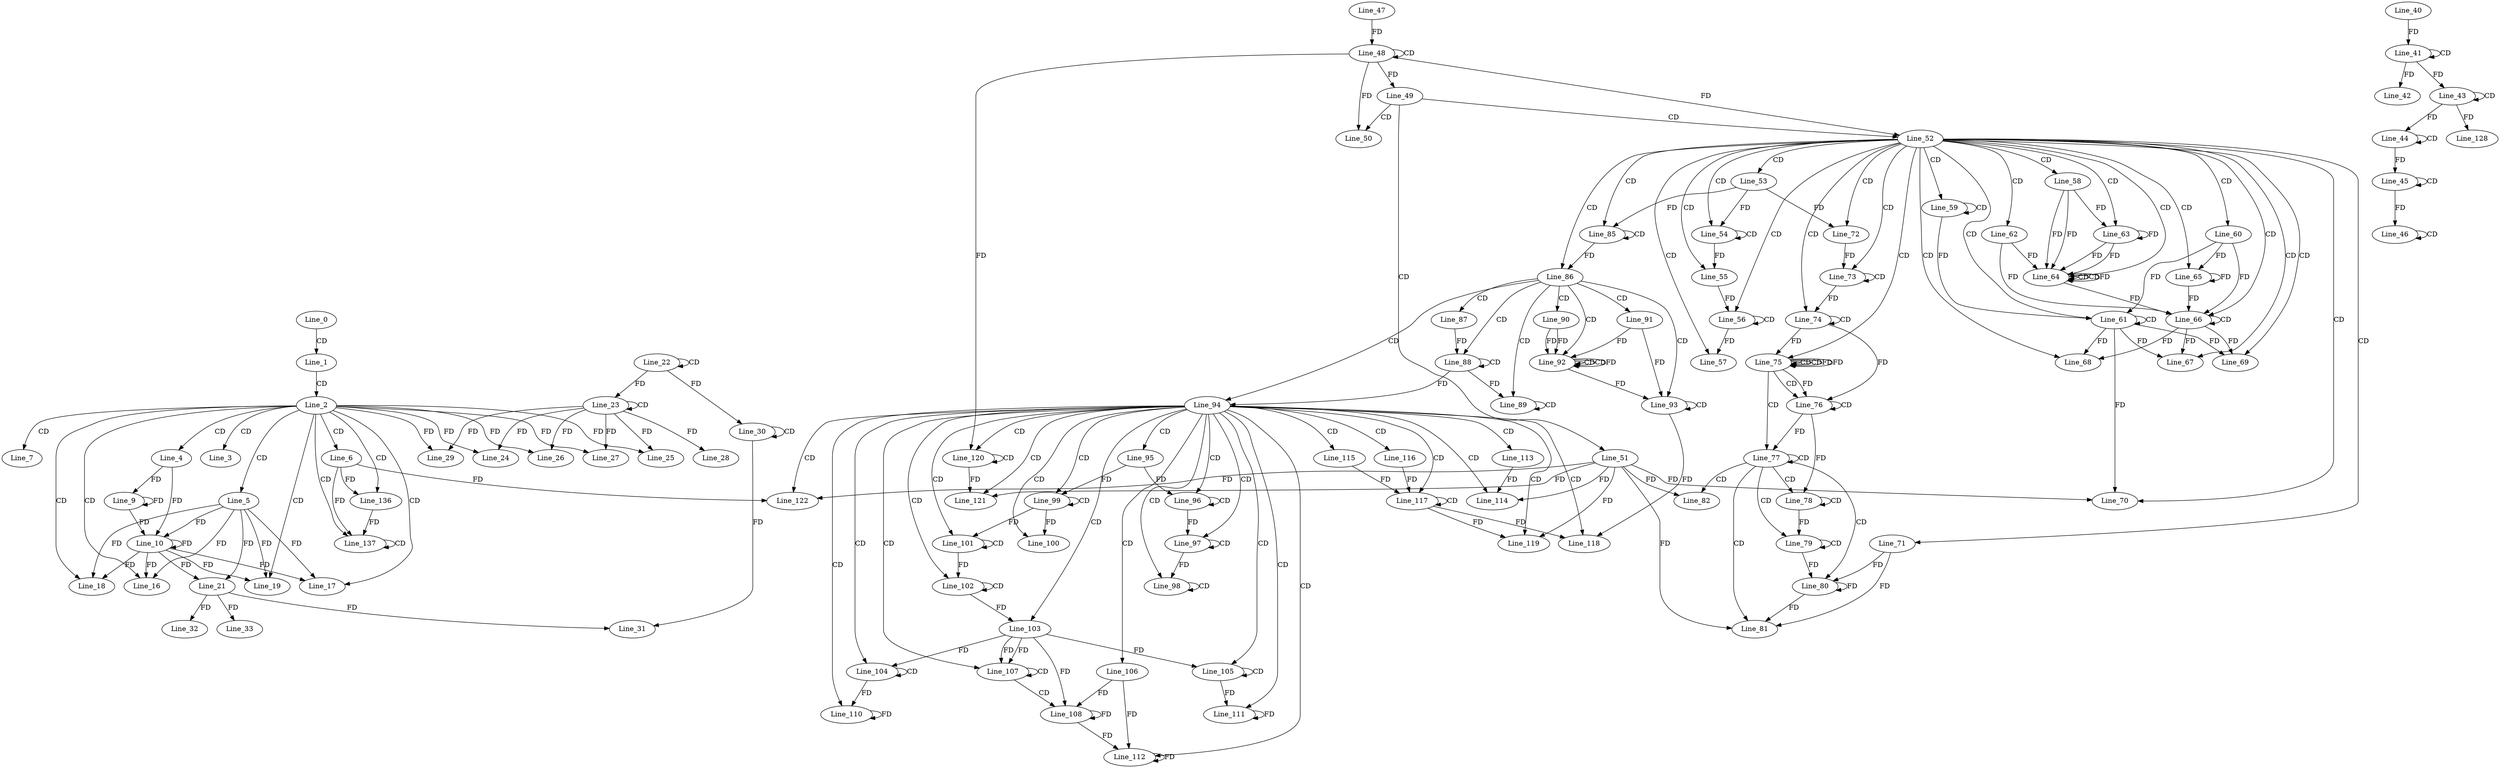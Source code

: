 digraph G {
  Line_0;
  Line_1;
  Line_2;
  Line_3;
  Line_4;
  Line_5;
  Line_6;
  Line_7;
  Line_9;
  Line_10;
  Line_10;
  Line_16;
  Line_17;
  Line_18;
  Line_19;
  Line_21;
  Line_22;
  Line_22;
  Line_23;
  Line_23;
  Line_24;
  Line_25;
  Line_26;
  Line_27;
  Line_28;
  Line_29;
  Line_30;
  Line_30;
  Line_30;
  Line_21;
  Line_31;
  Line_32;
  Line_33;
  Line_41;
  Line_41;
  Line_40;
  Line_42;
  Line_43;
  Line_43;
  Line_44;
  Line_44;
  Line_45;
  Line_45;
  Line_46;
  Line_46;
  Line_48;
  Line_48;
  Line_47;
  Line_49;
  Line_50;
  Line_50;
  Line_51;
  Line_52;
  Line_53;
  Line_54;
  Line_54;
  Line_55;
  Line_55;
  Line_56;
  Line_56;
  Line_57;
  Line_57;
  Line_58;
  Line_59;
  Line_59;
  Line_60;
  Line_61;
  Line_61;
  Line_62;
  Line_63;
  Line_64;
  Line_64;
  Line_64;
  Line_64;
  Line_65;
  Line_66;
  Line_66;
  Line_66;
  Line_66;
  Line_67;
  Line_67;
  Line_68;
  Line_68;
  Line_69;
  Line_69;
  Line_70;
  Line_71;
  Line_72;
  Line_72;
  Line_73;
  Line_73;
  Line_74;
  Line_74;
  Line_75;
  Line_75;
  Line_75;
  Line_75;
  Line_76;
  Line_76;
  Line_77;
  Line_77;
  Line_77;
  Line_78;
  Line_78;
  Line_79;
  Line_79;
  Line_80;
  Line_80;
  Line_81;
  Line_82;
  Line_85;
  Line_85;
  Line_86;
  Line_87;
  Line_88;
  Line_88;
  Line_89;
  Line_89;
  Line_90;
  Line_91;
  Line_92;
  Line_92;
  Line_92;
  Line_92;
  Line_93;
  Line_93;
  Line_94;
  Line_95;
  Line_96;
  Line_96;
  Line_97;
  Line_97;
  Line_98;
  Line_98;
  Line_99;
  Line_99;
  Line_100;
  Line_101;
  Line_101;
  Line_101;
  Line_102;
  Line_102;
  Line_103;
  Line_103;
  Line_104;
  Line_104;
  Line_104;
  Line_105;
  Line_105;
  Line_105;
  Line_106;
  Line_107;
  Line_107;
  Line_108;
  Line_108;
  Line_108;
  Line_110;
  Line_111;
  Line_112;
  Line_113;
  Line_114;
  Line_115;
  Line_116;
  Line_117;
  Line_117;
  Line_118;
  Line_119;
  Line_120;
  Line_120;
  Line_120;
  Line_121;
  Line_122;
  Line_128;
  Line_136;
  Line_136;
  Line_137;
  Line_137;
  Line_0 -> Line_1 [ label="CD" ];
  Line_1 -> Line_2 [ label="CD" ];
  Line_2 -> Line_3 [ label="CD" ];
  Line_2 -> Line_4 [ label="CD" ];
  Line_2 -> Line_5 [ label="CD" ];
  Line_2 -> Line_6 [ label="CD" ];
  Line_2 -> Line_7 [ label="CD" ];
  Line_4 -> Line_9 [ label="FD" ];
  Line_9 -> Line_9 [ label="FD" ];
  Line_5 -> Line_10 [ label="FD" ];
  Line_10 -> Line_10 [ label="FD" ];
  Line_4 -> Line_10 [ label="FD" ];
  Line_9 -> Line_10 [ label="FD" ];
  Line_2 -> Line_16 [ label="CD" ];
  Line_5 -> Line_16 [ label="FD" ];
  Line_10 -> Line_16 [ label="FD" ];
  Line_2 -> Line_17 [ label="CD" ];
  Line_5 -> Line_17 [ label="FD" ];
  Line_10 -> Line_17 [ label="FD" ];
  Line_2 -> Line_18 [ label="CD" ];
  Line_5 -> Line_18 [ label="FD" ];
  Line_10 -> Line_18 [ label="FD" ];
  Line_2 -> Line_19 [ label="CD" ];
  Line_5 -> Line_19 [ label="FD" ];
  Line_10 -> Line_19 [ label="FD" ];
  Line_5 -> Line_21 [ label="FD" ];
  Line_10 -> Line_21 [ label="FD" ];
  Line_22 -> Line_22 [ label="CD" ];
  Line_23 -> Line_23 [ label="CD" ];
  Line_22 -> Line_23 [ label="FD" ];
  Line_23 -> Line_24 [ label="FD" ];
  Line_2 -> Line_24 [ label="FD" ];
  Line_23 -> Line_25 [ label="FD" ];
  Line_2 -> Line_25 [ label="FD" ];
  Line_23 -> Line_26 [ label="FD" ];
  Line_2 -> Line_26 [ label="FD" ];
  Line_23 -> Line_27 [ label="FD" ];
  Line_2 -> Line_27 [ label="FD" ];
  Line_23 -> Line_28 [ label="FD" ];
  Line_23 -> Line_29 [ label="FD" ];
  Line_2 -> Line_29 [ label="FD" ];
  Line_30 -> Line_30 [ label="CD" ];
  Line_22 -> Line_30 [ label="FD" ];
  Line_21 -> Line_31 [ label="FD" ];
  Line_30 -> Line_31 [ label="FD" ];
  Line_21 -> Line_32 [ label="FD" ];
  Line_21 -> Line_33 [ label="FD" ];
  Line_41 -> Line_41 [ label="CD" ];
  Line_40 -> Line_41 [ label="FD" ];
  Line_41 -> Line_42 [ label="FD" ];
  Line_43 -> Line_43 [ label="CD" ];
  Line_41 -> Line_43 [ label="FD" ];
  Line_44 -> Line_44 [ label="CD" ];
  Line_43 -> Line_44 [ label="FD" ];
  Line_45 -> Line_45 [ label="CD" ];
  Line_44 -> Line_45 [ label="FD" ];
  Line_46 -> Line_46 [ label="CD" ];
  Line_45 -> Line_46 [ label="FD" ];
  Line_48 -> Line_48 [ label="CD" ];
  Line_47 -> Line_48 [ label="FD" ];
  Line_48 -> Line_49 [ label="FD" ];
  Line_49 -> Line_50 [ label="CD" ];
  Line_48 -> Line_50 [ label="FD" ];
  Line_49 -> Line_51 [ label="CD" ];
  Line_49 -> Line_52 [ label="CD" ];
  Line_48 -> Line_52 [ label="FD" ];
  Line_52 -> Line_53 [ label="CD" ];
  Line_52 -> Line_54 [ label="CD" ];
  Line_54 -> Line_54 [ label="CD" ];
  Line_53 -> Line_54 [ label="FD" ];
  Line_52 -> Line_55 [ label="CD" ];
  Line_54 -> Line_55 [ label="FD" ];
  Line_52 -> Line_56 [ label="CD" ];
  Line_56 -> Line_56 [ label="CD" ];
  Line_55 -> Line_56 [ label="FD" ];
  Line_52 -> Line_57 [ label="CD" ];
  Line_56 -> Line_57 [ label="FD" ];
  Line_52 -> Line_58 [ label="CD" ];
  Line_52 -> Line_59 [ label="CD" ];
  Line_59 -> Line_59 [ label="CD" ];
  Line_52 -> Line_60 [ label="CD" ];
  Line_52 -> Line_61 [ label="CD" ];
  Line_61 -> Line_61 [ label="CD" ];
  Line_60 -> Line_61 [ label="FD" ];
  Line_59 -> Line_61 [ label="FD" ];
  Line_52 -> Line_62 [ label="CD" ];
  Line_52 -> Line_63 [ label="CD" ];
  Line_58 -> Line_63 [ label="FD" ];
  Line_63 -> Line_63 [ label="FD" ];
  Line_52 -> Line_64 [ label="CD" ];
  Line_64 -> Line_64 [ label="CD" ];
  Line_58 -> Line_64 [ label="FD" ];
  Line_63 -> Line_64 [ label="FD" ];
  Line_64 -> Line_64 [ label="CD" ];
  Line_64 -> Line_64 [ label="FD" ];
  Line_62 -> Line_64 [ label="FD" ];
  Line_58 -> Line_64 [ label="FD" ];
  Line_63 -> Line_64 [ label="FD" ];
  Line_52 -> Line_65 [ label="CD" ];
  Line_60 -> Line_65 [ label="FD" ];
  Line_65 -> Line_65 [ label="FD" ];
  Line_52 -> Line_66 [ label="CD" ];
  Line_66 -> Line_66 [ label="CD" ];
  Line_60 -> Line_66 [ label="FD" ];
  Line_65 -> Line_66 [ label="FD" ];
  Line_64 -> Line_66 [ label="FD" ];
  Line_62 -> Line_66 [ label="FD" ];
  Line_52 -> Line_67 [ label="CD" ];
  Line_61 -> Line_67 [ label="FD" ];
  Line_66 -> Line_67 [ label="FD" ];
  Line_52 -> Line_68 [ label="CD" ];
  Line_61 -> Line_68 [ label="FD" ];
  Line_66 -> Line_68 [ label="FD" ];
  Line_52 -> Line_69 [ label="CD" ];
  Line_61 -> Line_69 [ label="FD" ];
  Line_66 -> Line_69 [ label="FD" ];
  Line_52 -> Line_70 [ label="CD" ];
  Line_51 -> Line_70 [ label="FD" ];
  Line_61 -> Line_70 [ label="FD" ];
  Line_52 -> Line_71 [ label="CD" ];
  Line_52 -> Line_72 [ label="CD" ];
  Line_53 -> Line_72 [ label="FD" ];
  Line_52 -> Line_73 [ label="CD" ];
  Line_73 -> Line_73 [ label="CD" ];
  Line_72 -> Line_73 [ label="FD" ];
  Line_52 -> Line_74 [ label="CD" ];
  Line_74 -> Line_74 [ label="CD" ];
  Line_73 -> Line_74 [ label="FD" ];
  Line_52 -> Line_75 [ label="CD" ];
  Line_75 -> Line_75 [ label="CD" ];
  Line_75 -> Line_75 [ label="CD" ];
  Line_74 -> Line_75 [ label="FD" ];
  Line_75 -> Line_75 [ label="FD" ];
  Line_75 -> Line_76 [ label="CD" ];
  Line_76 -> Line_76 [ label="CD" ];
  Line_74 -> Line_76 [ label="FD" ];
  Line_75 -> Line_76 [ label="FD" ];
  Line_75 -> Line_77 [ label="CD" ];
  Line_77 -> Line_77 [ label="CD" ];
  Line_76 -> Line_77 [ label="FD" ];
  Line_77 -> Line_78 [ label="CD" ];
  Line_78 -> Line_78 [ label="CD" ];
  Line_76 -> Line_78 [ label="FD" ];
  Line_77 -> Line_79 [ label="CD" ];
  Line_79 -> Line_79 [ label="CD" ];
  Line_78 -> Line_79 [ label="FD" ];
  Line_77 -> Line_80 [ label="CD" ];
  Line_80 -> Line_80 [ label="FD" ];
  Line_71 -> Line_80 [ label="FD" ];
  Line_79 -> Line_80 [ label="FD" ];
  Line_77 -> Line_81 [ label="CD" ];
  Line_51 -> Line_81 [ label="FD" ];
  Line_80 -> Line_81 [ label="FD" ];
  Line_71 -> Line_81 [ label="FD" ];
  Line_77 -> Line_82 [ label="CD" ];
  Line_51 -> Line_82 [ label="FD" ];
  Line_52 -> Line_85 [ label="CD" ];
  Line_85 -> Line_85 [ label="CD" ];
  Line_53 -> Line_85 [ label="FD" ];
  Line_52 -> Line_86 [ label="CD" ];
  Line_85 -> Line_86 [ label="FD" ];
  Line_86 -> Line_87 [ label="CD" ];
  Line_86 -> Line_88 [ label="CD" ];
  Line_88 -> Line_88 [ label="CD" ];
  Line_87 -> Line_88 [ label="FD" ];
  Line_86 -> Line_89 [ label="CD" ];
  Line_89 -> Line_89 [ label="CD" ];
  Line_88 -> Line_89 [ label="FD" ];
  Line_86 -> Line_90 [ label="CD" ];
  Line_86 -> Line_91 [ label="CD" ];
  Line_86 -> Line_92 [ label="CD" ];
  Line_92 -> Line_92 [ label="CD" ];
  Line_90 -> Line_92 [ label="FD" ];
  Line_92 -> Line_92 [ label="CD" ];
  Line_92 -> Line_92 [ label="FD" ];
  Line_91 -> Line_92 [ label="FD" ];
  Line_90 -> Line_92 [ label="FD" ];
  Line_86 -> Line_93 [ label="CD" ];
  Line_93 -> Line_93 [ label="CD" ];
  Line_92 -> Line_93 [ label="FD" ];
  Line_91 -> Line_93 [ label="FD" ];
  Line_86 -> Line_94 [ label="CD" ];
  Line_88 -> Line_94 [ label="FD" ];
  Line_94 -> Line_95 [ label="CD" ];
  Line_94 -> Line_96 [ label="CD" ];
  Line_96 -> Line_96 [ label="CD" ];
  Line_95 -> Line_96 [ label="FD" ];
  Line_94 -> Line_97 [ label="CD" ];
  Line_97 -> Line_97 [ label="CD" ];
  Line_96 -> Line_97 [ label="FD" ];
  Line_94 -> Line_98 [ label="CD" ];
  Line_98 -> Line_98 [ label="CD" ];
  Line_97 -> Line_98 [ label="FD" ];
  Line_94 -> Line_99 [ label="CD" ];
  Line_99 -> Line_99 [ label="CD" ];
  Line_95 -> Line_99 [ label="FD" ];
  Line_94 -> Line_100 [ label="CD" ];
  Line_99 -> Line_100 [ label="FD" ];
  Line_94 -> Line_101 [ label="CD" ];
  Line_101 -> Line_101 [ label="CD" ];
  Line_99 -> Line_101 [ label="FD" ];
  Line_94 -> Line_102 [ label="CD" ];
  Line_102 -> Line_102 [ label="CD" ];
  Line_101 -> Line_102 [ label="FD" ];
  Line_94 -> Line_103 [ label="CD" ];
  Line_102 -> Line_103 [ label="FD" ];
  Line_94 -> Line_104 [ label="CD" ];
  Line_104 -> Line_104 [ label="CD" ];
  Line_103 -> Line_104 [ label="FD" ];
  Line_94 -> Line_105 [ label="CD" ];
  Line_105 -> Line_105 [ label="CD" ];
  Line_103 -> Line_105 [ label="FD" ];
  Line_94 -> Line_106 [ label="CD" ];
  Line_94 -> Line_107 [ label="CD" ];
  Line_103 -> Line_107 [ label="FD" ];
  Line_107 -> Line_107 [ label="CD" ];
  Line_103 -> Line_107 [ label="FD" ];
  Line_107 -> Line_108 [ label="CD" ];
  Line_106 -> Line_108 [ label="FD" ];
  Line_108 -> Line_108 [ label="FD" ];
  Line_103 -> Line_108 [ label="FD" ];
  Line_94 -> Line_110 [ label="CD" ];
  Line_104 -> Line_110 [ label="FD" ];
  Line_110 -> Line_110 [ label="FD" ];
  Line_94 -> Line_111 [ label="CD" ];
  Line_105 -> Line_111 [ label="FD" ];
  Line_111 -> Line_111 [ label="FD" ];
  Line_94 -> Line_112 [ label="CD" ];
  Line_106 -> Line_112 [ label="FD" ];
  Line_108 -> Line_112 [ label="FD" ];
  Line_112 -> Line_112 [ label="FD" ];
  Line_94 -> Line_113 [ label="CD" ];
  Line_94 -> Line_114 [ label="CD" ];
  Line_51 -> Line_114 [ label="FD" ];
  Line_113 -> Line_114 [ label="FD" ];
  Line_94 -> Line_115 [ label="CD" ];
  Line_94 -> Line_116 [ label="CD" ];
  Line_94 -> Line_117 [ label="CD" ];
  Line_117 -> Line_117 [ label="CD" ];
  Line_115 -> Line_117 [ label="FD" ];
  Line_116 -> Line_117 [ label="FD" ];
  Line_94 -> Line_118 [ label="CD" ];
  Line_117 -> Line_118 [ label="FD" ];
  Line_93 -> Line_118 [ label="FD" ];
  Line_94 -> Line_119 [ label="CD" ];
  Line_51 -> Line_119 [ label="FD" ];
  Line_117 -> Line_119 [ label="FD" ];
  Line_94 -> Line_120 [ label="CD" ];
  Line_120 -> Line_120 [ label="CD" ];
  Line_48 -> Line_120 [ label="FD" ];
  Line_94 -> Line_121 [ label="CD" ];
  Line_51 -> Line_121 [ label="FD" ];
  Line_120 -> Line_121 [ label="FD" ];
  Line_94 -> Line_122 [ label="CD" ];
  Line_6 -> Line_122 [ label="FD" ];
  Line_51 -> Line_122 [ label="FD" ];
  Line_43 -> Line_128 [ label="FD" ];
  Line_2 -> Line_136 [ label="CD" ];
  Line_6 -> Line_136 [ label="FD" ];
  Line_2 -> Line_137 [ label="CD" ];
  Line_137 -> Line_137 [ label="CD" ];
  Line_6 -> Line_137 [ label="FD" ];
  Line_136 -> Line_137 [ label="FD" ];
  Line_75 -> Line_75 [ label="FD" ];
}
